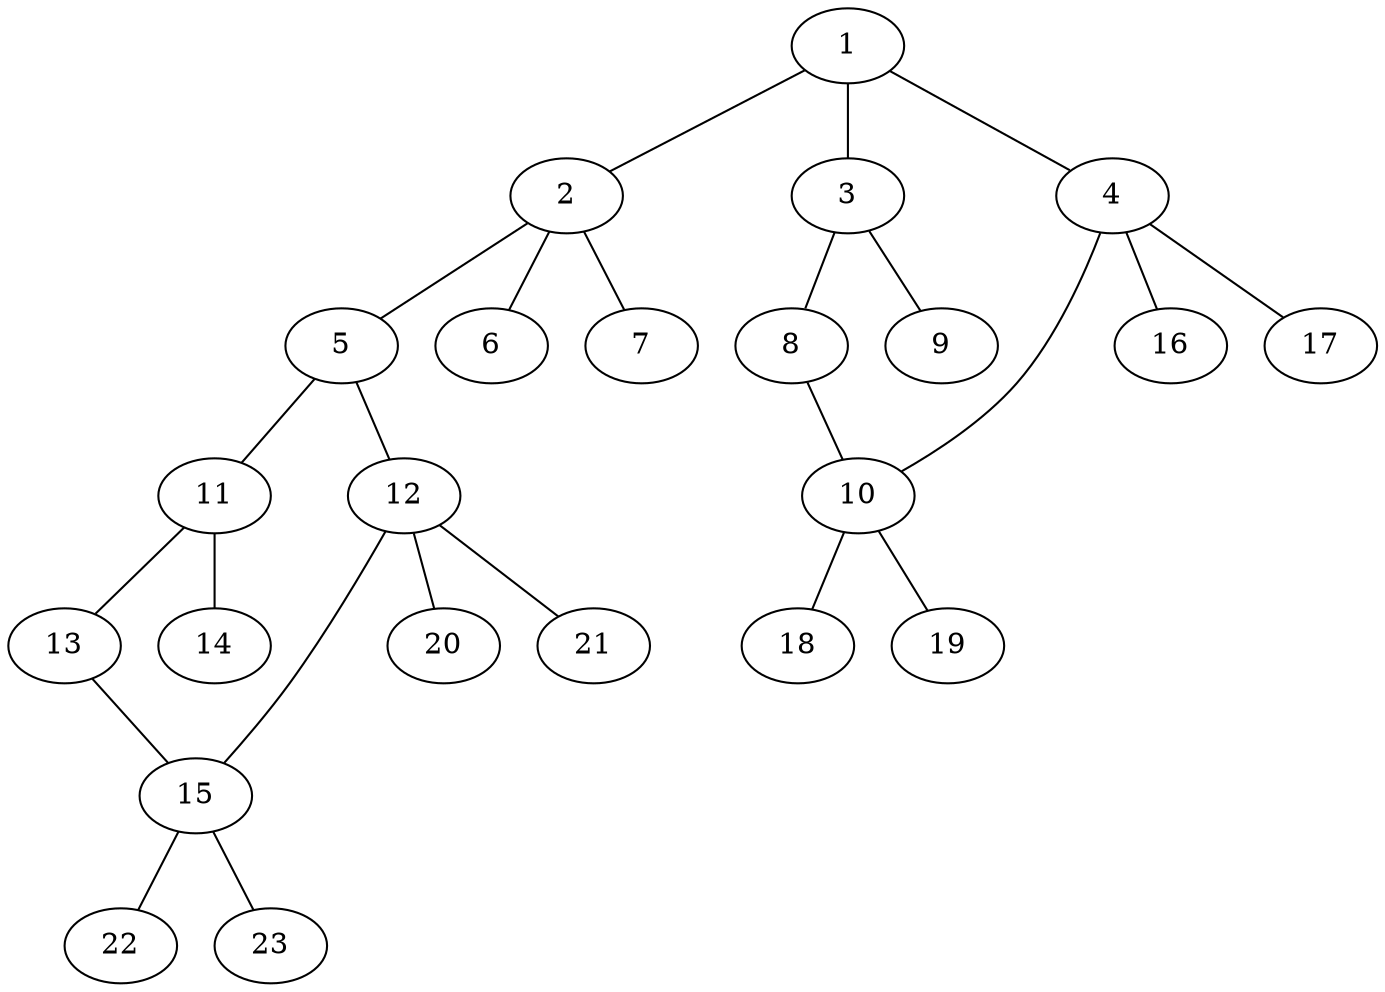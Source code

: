 graph molecule_1562 {
	1	 [chem=N];
	2	 [chem=P];
	1 -- 2	 [valence=1];
	3	 [chem=C];
	1 -- 3	 [valence=1];
	4	 [chem=C];
	1 -- 4	 [valence=1];
	5	 [chem=N];
	2 -- 5	 [valence=1];
	6	 [chem=O];
	2 -- 6	 [valence=2];
	7	 [chem=Cl];
	2 -- 7	 [valence=1];
	8	 [chem=O];
	3 -- 8	 [valence=1];
	9	 [chem=O];
	3 -- 9	 [valence=2];
	10	 [chem=C];
	4 -- 10	 [valence=1];
	16	 [chem=H];
	4 -- 16	 [valence=1];
	17	 [chem=H];
	4 -- 17	 [valence=1];
	11	 [chem=C];
	5 -- 11	 [valence=1];
	12	 [chem=C];
	5 -- 12	 [valence=1];
	8 -- 10	 [valence=1];
	18	 [chem=H];
	10 -- 18	 [valence=1];
	19	 [chem=H];
	10 -- 19	 [valence=1];
	13	 [chem=O];
	11 -- 13	 [valence=1];
	14	 [chem=O];
	11 -- 14	 [valence=2];
	15	 [chem=C];
	12 -- 15	 [valence=1];
	20	 [chem=H];
	12 -- 20	 [valence=1];
	21	 [chem=H];
	12 -- 21	 [valence=1];
	13 -- 15	 [valence=1];
	22	 [chem=H];
	15 -- 22	 [valence=1];
	23	 [chem=H];
	15 -- 23	 [valence=1];
}
